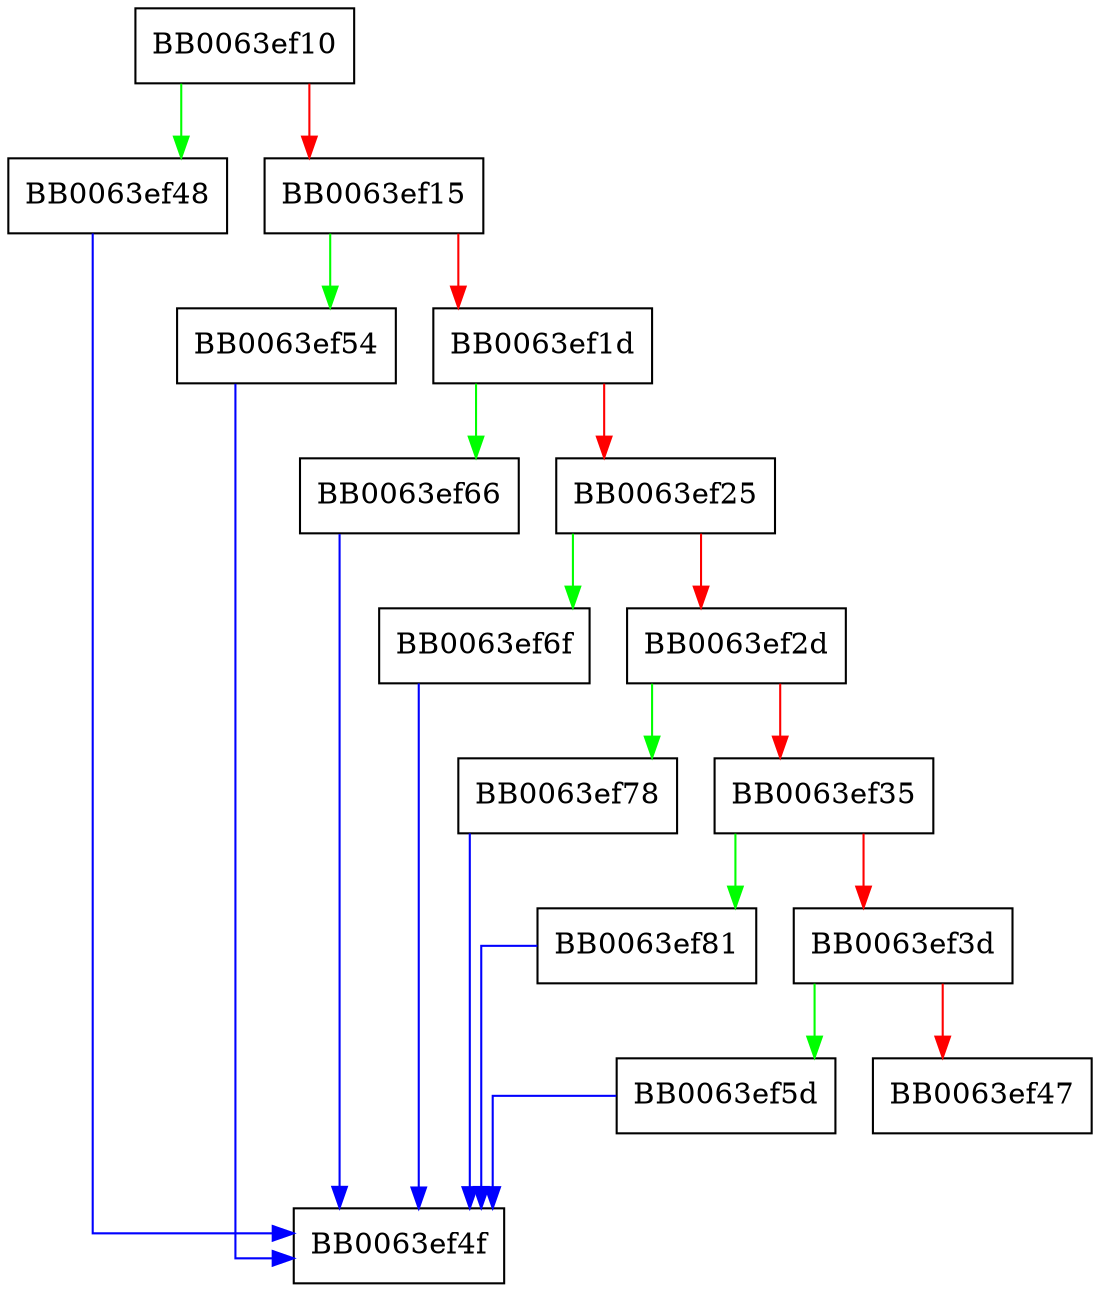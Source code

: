 digraph ossl_rsa_oaeppss_nid2name {
  node [shape="box"];
  graph [splines=ortho];
  BB0063ef10 -> BB0063ef48 [color="green"];
  BB0063ef10 -> BB0063ef15 [color="red"];
  BB0063ef15 -> BB0063ef54 [color="green"];
  BB0063ef15 -> BB0063ef1d [color="red"];
  BB0063ef1d -> BB0063ef66 [color="green"];
  BB0063ef1d -> BB0063ef25 [color="red"];
  BB0063ef25 -> BB0063ef6f [color="green"];
  BB0063ef25 -> BB0063ef2d [color="red"];
  BB0063ef2d -> BB0063ef78 [color="green"];
  BB0063ef2d -> BB0063ef35 [color="red"];
  BB0063ef35 -> BB0063ef81 [color="green"];
  BB0063ef35 -> BB0063ef3d [color="red"];
  BB0063ef3d -> BB0063ef5d [color="green"];
  BB0063ef3d -> BB0063ef47 [color="red"];
  BB0063ef48 -> BB0063ef4f [color="blue"];
  BB0063ef54 -> BB0063ef4f [color="blue"];
  BB0063ef5d -> BB0063ef4f [color="blue"];
  BB0063ef66 -> BB0063ef4f [color="blue"];
  BB0063ef6f -> BB0063ef4f [color="blue"];
  BB0063ef78 -> BB0063ef4f [color="blue"];
  BB0063ef81 -> BB0063ef4f [color="blue"];
}